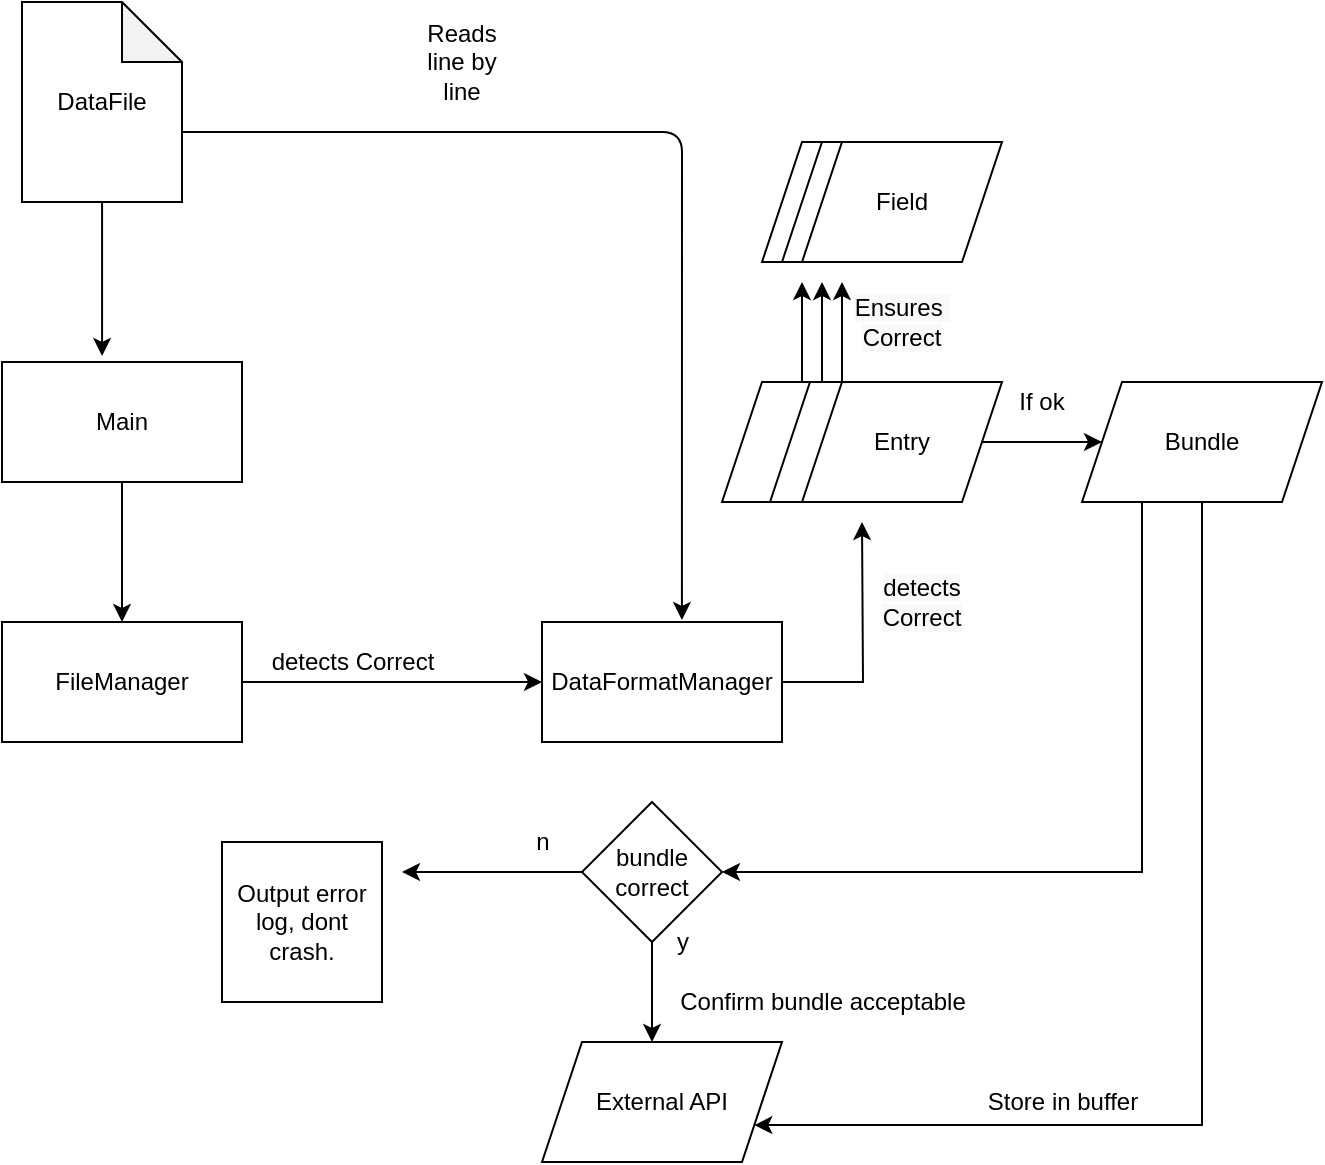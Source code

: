 <mxfile version="13.7.5"><diagram id="GKK9N3gedMuT2s98V6QL" name="Page-1"><mxGraphModel dx="885" dy="1938" grid="1" gridSize="10" guides="1" tooltips="1" connect="1" arrows="1" fold="1" page="1" pageScale="1" pageWidth="827" pageHeight="1169" math="0" shadow="0"><root><mxCell id="0"/><mxCell id="1" parent="0"/><mxCell id="urQY1AStAgE_akZPmGPb-13" style="edgeStyle=orthogonalEdgeStyle;rounded=0;orthogonalLoop=1;jettySize=auto;html=1;" edge="1" parent="1" source="urQY1AStAgE_akZPmGPb-1"><mxGeometry relative="1" as="geometry"><mxPoint x="90" y="120" as="targetPoint"/></mxGeometry></mxCell><mxCell id="urQY1AStAgE_akZPmGPb-1" value="Main" style="rounded=0;whiteSpace=wrap;html=1;" vertex="1" parent="1"><mxGeometry x="30" y="-10" width="120" height="60" as="geometry"/></mxCell><mxCell id="urQY1AStAgE_akZPmGPb-25" style="edgeStyle=orthogonalEdgeStyle;rounded=0;orthogonalLoop=1;jettySize=auto;html=1;" edge="1" parent="1" source="urQY1AStAgE_akZPmGPb-2"><mxGeometry relative="1" as="geometry"><mxPoint x="460" y="70" as="targetPoint"/></mxGeometry></mxCell><mxCell id="urQY1AStAgE_akZPmGPb-2" value="DataFormatManager" style="rounded=0;whiteSpace=wrap;html=1;" vertex="1" parent="1"><mxGeometry x="300" y="120" width="120" height="60" as="geometry"/></mxCell><mxCell id="urQY1AStAgE_akZPmGPb-16" style="edgeStyle=orthogonalEdgeStyle;rounded=0;orthogonalLoop=1;jettySize=auto;html=1;" edge="1" parent="1" source="urQY1AStAgE_akZPmGPb-3"><mxGeometry relative="1" as="geometry"><mxPoint x="300" y="150" as="targetPoint"/></mxGeometry></mxCell><mxCell id="urQY1AStAgE_akZPmGPb-3" value="FileManager" style="rounded=0;whiteSpace=wrap;html=1;" vertex="1" parent="1"><mxGeometry x="30" y="120" width="120" height="60" as="geometry"/></mxCell><mxCell id="urQY1AStAgE_akZPmGPb-9" value="Field" style="shape=parallelogram;perimeter=parallelogramPerimeter;whiteSpace=wrap;html=1;fixedSize=1;" vertex="1" parent="1"><mxGeometry x="410" y="-120" width="100" height="60" as="geometry"/></mxCell><mxCell id="urQY1AStAgE_akZPmGPb-12" style="edgeStyle=orthogonalEdgeStyle;rounded=0;orthogonalLoop=1;jettySize=auto;html=1;entryX=0.417;entryY=-0.05;entryDx=0;entryDy=0;entryPerimeter=0;" edge="1" parent="1" source="urQY1AStAgE_akZPmGPb-11" target="urQY1AStAgE_akZPmGPb-1"><mxGeometry relative="1" as="geometry"/></mxCell><mxCell id="urQY1AStAgE_akZPmGPb-11" value="DataFile" style="shape=note;whiteSpace=wrap;html=1;backgroundOutline=1;darkOpacity=0.05;" vertex="1" parent="1"><mxGeometry x="40" y="-190" width="80" height="100" as="geometry"/></mxCell><mxCell id="urQY1AStAgE_akZPmGPb-15" value="detects Correct" style="text;html=1;align=center;verticalAlign=middle;resizable=0;points=[];autosize=1;" vertex="1" parent="1"><mxGeometry x="155" y="130" width="100" height="20" as="geometry"/></mxCell><mxCell id="urQY1AStAgE_akZPmGPb-26" style="edgeStyle=orthogonalEdgeStyle;rounded=0;orthogonalLoop=1;jettySize=auto;html=1;" edge="1" parent="1" source="urQY1AStAgE_akZPmGPb-17"><mxGeometry relative="1" as="geometry"><mxPoint x="440" y="-50" as="targetPoint"/></mxGeometry></mxCell><mxCell id="urQY1AStAgE_akZPmGPb-17" value="Entry" style="shape=parallelogram;perimeter=parallelogramPerimeter;whiteSpace=wrap;html=1;fixedSize=1;" vertex="1" parent="1"><mxGeometry x="390" width="100" height="60" as="geometry"/></mxCell><mxCell id="urQY1AStAgE_akZPmGPb-23" value="" style="endArrow=classic;html=1;exitX=0;exitY=0;exitDx=80;exitDy=65;exitPerimeter=0;entryX=0.583;entryY=-0.017;entryDx=0;entryDy=0;entryPerimeter=0;" edge="1" parent="1" source="urQY1AStAgE_akZPmGPb-11" target="urQY1AStAgE_akZPmGPb-2"><mxGeometry width="50" height="50" relative="1" as="geometry"><mxPoint x="310" y="-80" as="sourcePoint"/><mxPoint x="360" y="-130" as="targetPoint"/><Array as="points"><mxPoint x="370" y="-125"/></Array></mxGeometry></mxCell><mxCell id="urQY1AStAgE_akZPmGPb-24" value="Reads line by line" style="text;html=1;strokeColor=none;fillColor=none;align=center;verticalAlign=middle;whiteSpace=wrap;rounded=0;" vertex="1" parent="1"><mxGeometry x="240" y="-170" width="40" height="20" as="geometry"/></mxCell><mxCell id="urQY1AStAgE_akZPmGPb-27" value="&#10;&#10;&lt;span style=&quot;color: rgb(0, 0, 0); font-family: helvetica; font-size: 12px; font-style: normal; font-weight: 400; letter-spacing: normal; text-align: center; text-indent: 0px; text-transform: none; word-spacing: 0px; background-color: rgb(248, 249, 250); display: inline; float: none;&quot;&gt;detects Correct&lt;/span&gt;&#10;&#10;" style="text;html=1;strokeColor=none;fillColor=none;align=center;verticalAlign=middle;whiteSpace=wrap;rounded=0;" vertex="1" parent="1"><mxGeometry x="470" y="100" width="40" height="20" as="geometry"/></mxCell><mxCell id="urQY1AStAgE_akZPmGPb-28" value="&lt;span style=&quot;color: rgb(0 , 0 , 0) ; font-family: &amp;#34;helvetica&amp;#34; ; font-size: 12px ; font-style: normal ; font-weight: 400 ; letter-spacing: normal ; text-align: center ; text-indent: 0px ; text-transform: none ; word-spacing: 0px ; background-color: rgb(248 , 249 , 250) ; display: inline ; float: none&quot;&gt;Ensures&amp;nbsp; Correct&lt;/span&gt;&lt;br&gt;" style="text;html=1;strokeColor=none;fillColor=none;align=center;verticalAlign=middle;whiteSpace=wrap;rounded=0;" vertex="1" parent="1"><mxGeometry x="460" y="-40" width="40" height="20" as="geometry"/></mxCell><mxCell id="urQY1AStAgE_akZPmGPb-30" value="bundle correct" style="rhombus;whiteSpace=wrap;html=1;" vertex="1" parent="1"><mxGeometry x="320" y="210" width="70" height="70" as="geometry"/></mxCell><mxCell id="urQY1AStAgE_akZPmGPb-31" value="Entry" style="shape=parallelogram;perimeter=parallelogramPerimeter;whiteSpace=wrap;html=1;fixedSize=1;" vertex="1" parent="1"><mxGeometry x="414" width="100" height="60" as="geometry"/></mxCell><mxCell id="urQY1AStAgE_akZPmGPb-39" style="edgeStyle=orthogonalEdgeStyle;rounded=0;orthogonalLoop=1;jettySize=auto;html=1;entryX=0;entryY=0.5;entryDx=0;entryDy=0;" edge="1" parent="1" source="urQY1AStAgE_akZPmGPb-32" target="urQY1AStAgE_akZPmGPb-38"><mxGeometry relative="1" as="geometry"/></mxCell><mxCell id="urQY1AStAgE_akZPmGPb-32" value="Entry" style="shape=parallelogram;perimeter=parallelogramPerimeter;whiteSpace=wrap;html=1;fixedSize=1;" vertex="1" parent="1"><mxGeometry x="430" width="100" height="60" as="geometry"/></mxCell><mxCell id="urQY1AStAgE_akZPmGPb-34" style="edgeStyle=orthogonalEdgeStyle;rounded=0;orthogonalLoop=1;jettySize=auto;html=1;" edge="1" parent="1"><mxGeometry relative="1" as="geometry"><mxPoint x="450" y="-50" as="targetPoint"/><mxPoint x="450" as="sourcePoint"/></mxGeometry></mxCell><mxCell id="urQY1AStAgE_akZPmGPb-35" style="edgeStyle=orthogonalEdgeStyle;rounded=0;orthogonalLoop=1;jettySize=auto;html=1;" edge="1" parent="1"><mxGeometry relative="1" as="geometry"><mxPoint x="430" y="-50" as="targetPoint"/><mxPoint x="430" as="sourcePoint"/></mxGeometry></mxCell><mxCell id="urQY1AStAgE_akZPmGPb-36" value="Field" style="shape=parallelogram;perimeter=parallelogramPerimeter;whiteSpace=wrap;html=1;fixedSize=1;" vertex="1" parent="1"><mxGeometry x="420" y="-120" width="100" height="60" as="geometry"/></mxCell><mxCell id="urQY1AStAgE_akZPmGPb-37" value="Field" style="shape=parallelogram;perimeter=parallelogramPerimeter;whiteSpace=wrap;html=1;fixedSize=1;" vertex="1" parent="1"><mxGeometry x="430" y="-120" width="100" height="60" as="geometry"/></mxCell><mxCell id="urQY1AStAgE_akZPmGPb-40" style="edgeStyle=orthogonalEdgeStyle;rounded=0;orthogonalLoop=1;jettySize=auto;html=1;entryX=1;entryY=0.75;entryDx=0;entryDy=0;" edge="1" parent="1" source="urQY1AStAgE_akZPmGPb-38" target="urQY1AStAgE_akZPmGPb-43"><mxGeometry relative="1" as="geometry"><mxPoint x="640" y="370" as="targetPoint"/><Array as="points"><mxPoint x="630" y="372"/></Array></mxGeometry></mxCell><mxCell id="urQY1AStAgE_akZPmGPb-38" value="Bundle" style="shape=parallelogram;perimeter=parallelogramPerimeter;whiteSpace=wrap;html=1;fixedSize=1;" vertex="1" parent="1"><mxGeometry x="570" width="120" height="60" as="geometry"/></mxCell><mxCell id="urQY1AStAgE_akZPmGPb-41" value="" style="endArrow=classic;html=1;exitX=0.5;exitY=1;exitDx=0;exitDy=0;" edge="1" parent="1" source="urQY1AStAgE_akZPmGPb-30"><mxGeometry width="50" height="50" relative="1" as="geometry"><mxPoint x="390" y="430" as="sourcePoint"/><mxPoint x="355" y="330" as="targetPoint"/></mxGeometry></mxCell><mxCell id="urQY1AStAgE_akZPmGPb-42" style="edgeStyle=orthogonalEdgeStyle;rounded=0;orthogonalLoop=1;jettySize=auto;html=1;exitX=0.25;exitY=1;exitDx=0;exitDy=0;entryX=1;entryY=0.5;entryDx=0;entryDy=0;" edge="1" parent="1" source="urQY1AStAgE_akZPmGPb-38" target="urQY1AStAgE_akZPmGPb-30"><mxGeometry relative="1" as="geometry"><mxPoint x="640" y="70" as="sourcePoint"/><mxPoint x="640" y="260" as="targetPoint"/><Array as="points"><mxPoint x="600" y="245"/></Array></mxGeometry></mxCell><mxCell id="urQY1AStAgE_akZPmGPb-43" value="External API" style="shape=parallelogram;perimeter=parallelogramPerimeter;whiteSpace=wrap;html=1;fixedSize=1;" vertex="1" parent="1"><mxGeometry x="300" y="330" width="120" height="60" as="geometry"/></mxCell><mxCell id="urQY1AStAgE_akZPmGPb-45" value="If ok" style="text;html=1;strokeColor=none;fillColor=none;align=center;verticalAlign=middle;whiteSpace=wrap;rounded=0;" vertex="1" parent="1"><mxGeometry x="530" width="40" height="20" as="geometry"/></mxCell><mxCell id="urQY1AStAgE_akZPmGPb-46" value="" style="endArrow=classic;html=1;exitX=0;exitY=0.5;exitDx=0;exitDy=0;" edge="1" parent="1" source="urQY1AStAgE_akZPmGPb-30"><mxGeometry width="50" height="50" relative="1" as="geometry"><mxPoint x="220" y="300" as="sourcePoint"/><mxPoint x="230" y="245" as="targetPoint"/></mxGeometry></mxCell><mxCell id="urQY1AStAgE_akZPmGPb-49" value="Confirm bundle acceptable" style="text;html=1;align=center;verticalAlign=middle;resizable=0;points=[];autosize=1;" vertex="1" parent="1"><mxGeometry x="360" y="300" width="160" height="20" as="geometry"/></mxCell><mxCell id="urQY1AStAgE_akZPmGPb-50" value="Store in buffer" style="text;html=1;align=center;verticalAlign=middle;resizable=0;points=[];autosize=1;" vertex="1" parent="1"><mxGeometry x="515" y="350" width="90" height="20" as="geometry"/></mxCell><mxCell id="urQY1AStAgE_akZPmGPb-51" value="Output error log, dont crash." style="whiteSpace=wrap;html=1;aspect=fixed;" vertex="1" parent="1"><mxGeometry x="140" y="230" width="80" height="80" as="geometry"/></mxCell><mxCell id="urQY1AStAgE_akZPmGPb-52" value="y" style="text;html=1;align=center;verticalAlign=middle;resizable=0;points=[];autosize=1;" vertex="1" parent="1"><mxGeometry x="360" y="270" width="20" height="20" as="geometry"/></mxCell><mxCell id="urQY1AStAgE_akZPmGPb-53" value="n" style="text;html=1;align=center;verticalAlign=middle;resizable=0;points=[];autosize=1;" vertex="1" parent="1"><mxGeometry x="290" y="220" width="20" height="20" as="geometry"/></mxCell></root></mxGraphModel></diagram></mxfile>
